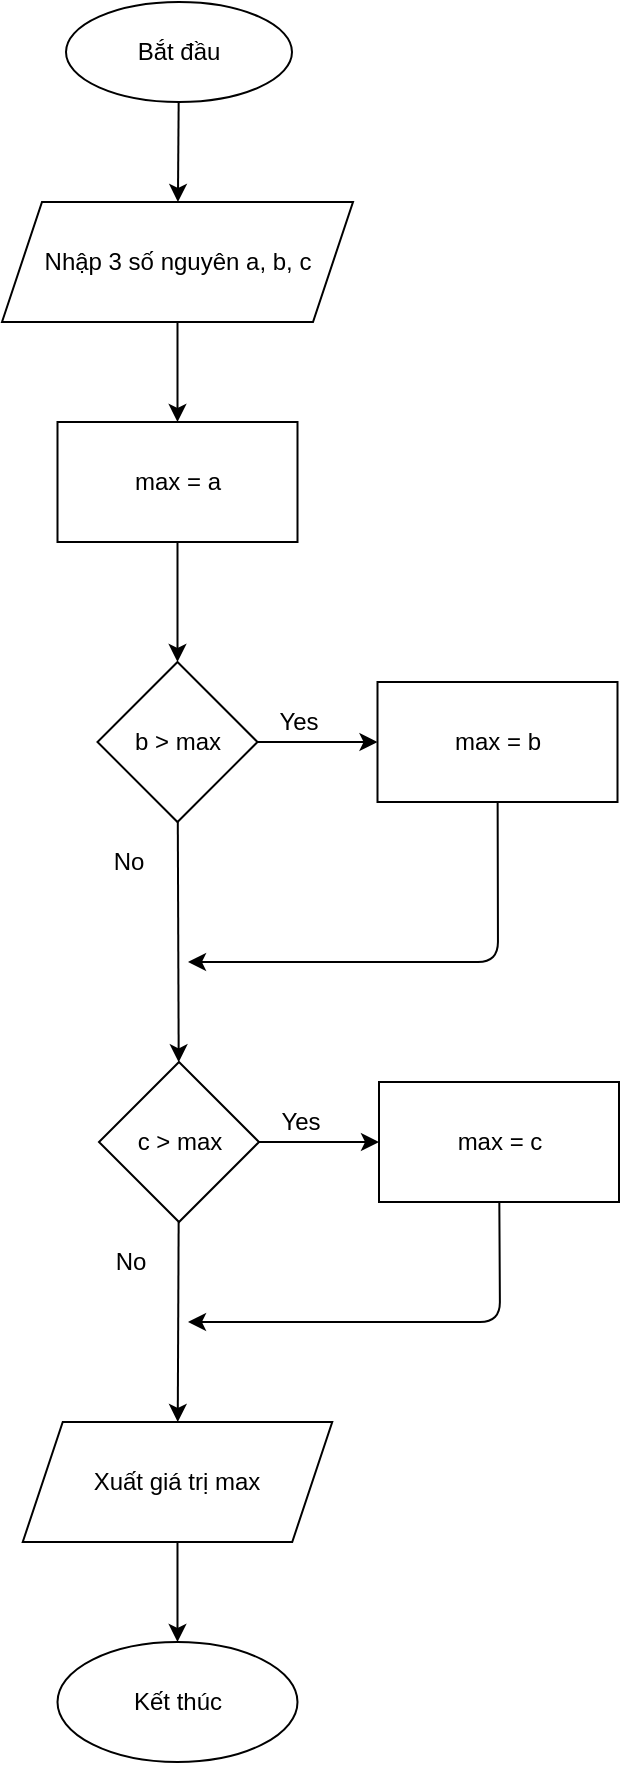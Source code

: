 <mxfile>
    <diagram id="yNTUE6WlZ3IkLum88I1u" name="Page-1">
        <mxGraphModel dx="1121" dy="790" grid="1" gridSize="10" guides="1" tooltips="1" connect="1" arrows="1" fold="1" page="1" pageScale="1" pageWidth="850" pageHeight="1100" math="0" shadow="0">
            <root>
                <mxCell id="0"/>
                <mxCell id="1" parent="0"/>
                <mxCell id="5" value="" style="edgeStyle=none;html=1;" edge="1" parent="1" source="2" target="4">
                    <mxGeometry relative="1" as="geometry"/>
                </mxCell>
                <mxCell id="2" value="Bắt đầu" style="ellipse;whiteSpace=wrap;html=1;" vertex="1" parent="1">
                    <mxGeometry x="303" y="110" width="113" height="50" as="geometry"/>
                </mxCell>
                <mxCell id="7" value="" style="edgeStyle=none;html=1;" edge="1" parent="1" source="4" target="6">
                    <mxGeometry relative="1" as="geometry"/>
                </mxCell>
                <mxCell id="4" value="Nhập 3 số nguyên a, b, c" style="shape=parallelogram;perimeter=parallelogramPerimeter;whiteSpace=wrap;html=1;fixedSize=1;" vertex="1" parent="1">
                    <mxGeometry x="271" y="210" width="175.5" height="60" as="geometry"/>
                </mxCell>
                <mxCell id="9" value="" style="edgeStyle=none;html=1;" edge="1" parent="1" source="6" target="8">
                    <mxGeometry relative="1" as="geometry"/>
                </mxCell>
                <mxCell id="6" value="max = a" style="whiteSpace=wrap;html=1;" vertex="1" parent="1">
                    <mxGeometry x="298.75" y="320" width="120" height="60" as="geometry"/>
                </mxCell>
                <mxCell id="11" value="" style="edgeStyle=none;html=1;" edge="1" parent="1" source="8" target="10">
                    <mxGeometry relative="1" as="geometry"/>
                </mxCell>
                <mxCell id="13" value="" style="edgeStyle=none;html=1;" edge="1" parent="1" source="8" target="12">
                    <mxGeometry relative="1" as="geometry"/>
                </mxCell>
                <mxCell id="8" value="b &amp;gt; max" style="rhombus;whiteSpace=wrap;html=1;" vertex="1" parent="1">
                    <mxGeometry x="318.75" y="440" width="80" height="80" as="geometry"/>
                </mxCell>
                <mxCell id="14" style="edgeStyle=none;html=1;" edge="1" parent="1" source="10">
                    <mxGeometry relative="1" as="geometry">
                        <mxPoint x="364" y="590" as="targetPoint"/>
                        <Array as="points">
                            <mxPoint x="519" y="590"/>
                        </Array>
                    </mxGeometry>
                </mxCell>
                <mxCell id="10" value="max = b" style="whiteSpace=wrap;html=1;" vertex="1" parent="1">
                    <mxGeometry x="458.75" y="450" width="120" height="60" as="geometry"/>
                </mxCell>
                <mxCell id="18" value="" style="edgeStyle=none;html=1;" edge="1" parent="1" source="12" target="17">
                    <mxGeometry relative="1" as="geometry"/>
                </mxCell>
                <mxCell id="20" value="" style="edgeStyle=none;html=1;" edge="1" parent="1" source="12" target="19">
                    <mxGeometry relative="1" as="geometry"/>
                </mxCell>
                <mxCell id="12" value="c &amp;gt; max" style="rhombus;whiteSpace=wrap;html=1;" vertex="1" parent="1">
                    <mxGeometry x="319.5" y="640" width="80" height="80" as="geometry"/>
                </mxCell>
                <mxCell id="15" value="No" style="text;html=1;align=center;verticalAlign=middle;resizable=0;points=[];autosize=1;strokeColor=none;fillColor=none;" vertex="1" parent="1">
                    <mxGeometry x="318.75" y="530" width="30" height="20" as="geometry"/>
                </mxCell>
                <mxCell id="16" value="Yes" style="text;html=1;align=center;verticalAlign=middle;resizable=0;points=[];autosize=1;strokeColor=none;fillColor=none;" vertex="1" parent="1">
                    <mxGeometry x="398.75" y="460" width="40" height="20" as="geometry"/>
                </mxCell>
                <mxCell id="23" style="edgeStyle=none;html=1;" edge="1" parent="1" source="17">
                    <mxGeometry relative="1" as="geometry">
                        <mxPoint x="364" y="770" as="targetPoint"/>
                        <Array as="points">
                            <mxPoint x="520" y="770"/>
                        </Array>
                    </mxGeometry>
                </mxCell>
                <mxCell id="17" value="max = c" style="whiteSpace=wrap;html=1;" vertex="1" parent="1">
                    <mxGeometry x="459.5" y="650" width="120" height="60" as="geometry"/>
                </mxCell>
                <mxCell id="22" value="" style="edgeStyle=none;html=1;" edge="1" parent="1" source="19" target="21">
                    <mxGeometry relative="1" as="geometry"/>
                </mxCell>
                <mxCell id="19" value="Xuất giá trị max" style="shape=parallelogram;perimeter=parallelogramPerimeter;whiteSpace=wrap;html=1;fixedSize=1;" vertex="1" parent="1">
                    <mxGeometry x="281.37" y="820" width="154.75" height="60" as="geometry"/>
                </mxCell>
                <mxCell id="21" value="Kết thúc" style="ellipse;whiteSpace=wrap;html=1;" vertex="1" parent="1">
                    <mxGeometry x="298.75" y="930" width="120" height="60" as="geometry"/>
                </mxCell>
                <mxCell id="24" value="Yes" style="text;html=1;align=center;verticalAlign=middle;resizable=0;points=[];autosize=1;strokeColor=none;fillColor=none;" vertex="1" parent="1">
                    <mxGeometry x="399.5" y="660" width="40" height="20" as="geometry"/>
                </mxCell>
                <mxCell id="25" value="No" style="text;html=1;align=center;verticalAlign=middle;resizable=0;points=[];autosize=1;strokeColor=none;fillColor=none;" vertex="1" parent="1">
                    <mxGeometry x="319.5" y="730" width="30" height="20" as="geometry"/>
                </mxCell>
            </root>
        </mxGraphModel>
    </diagram>
</mxfile>
